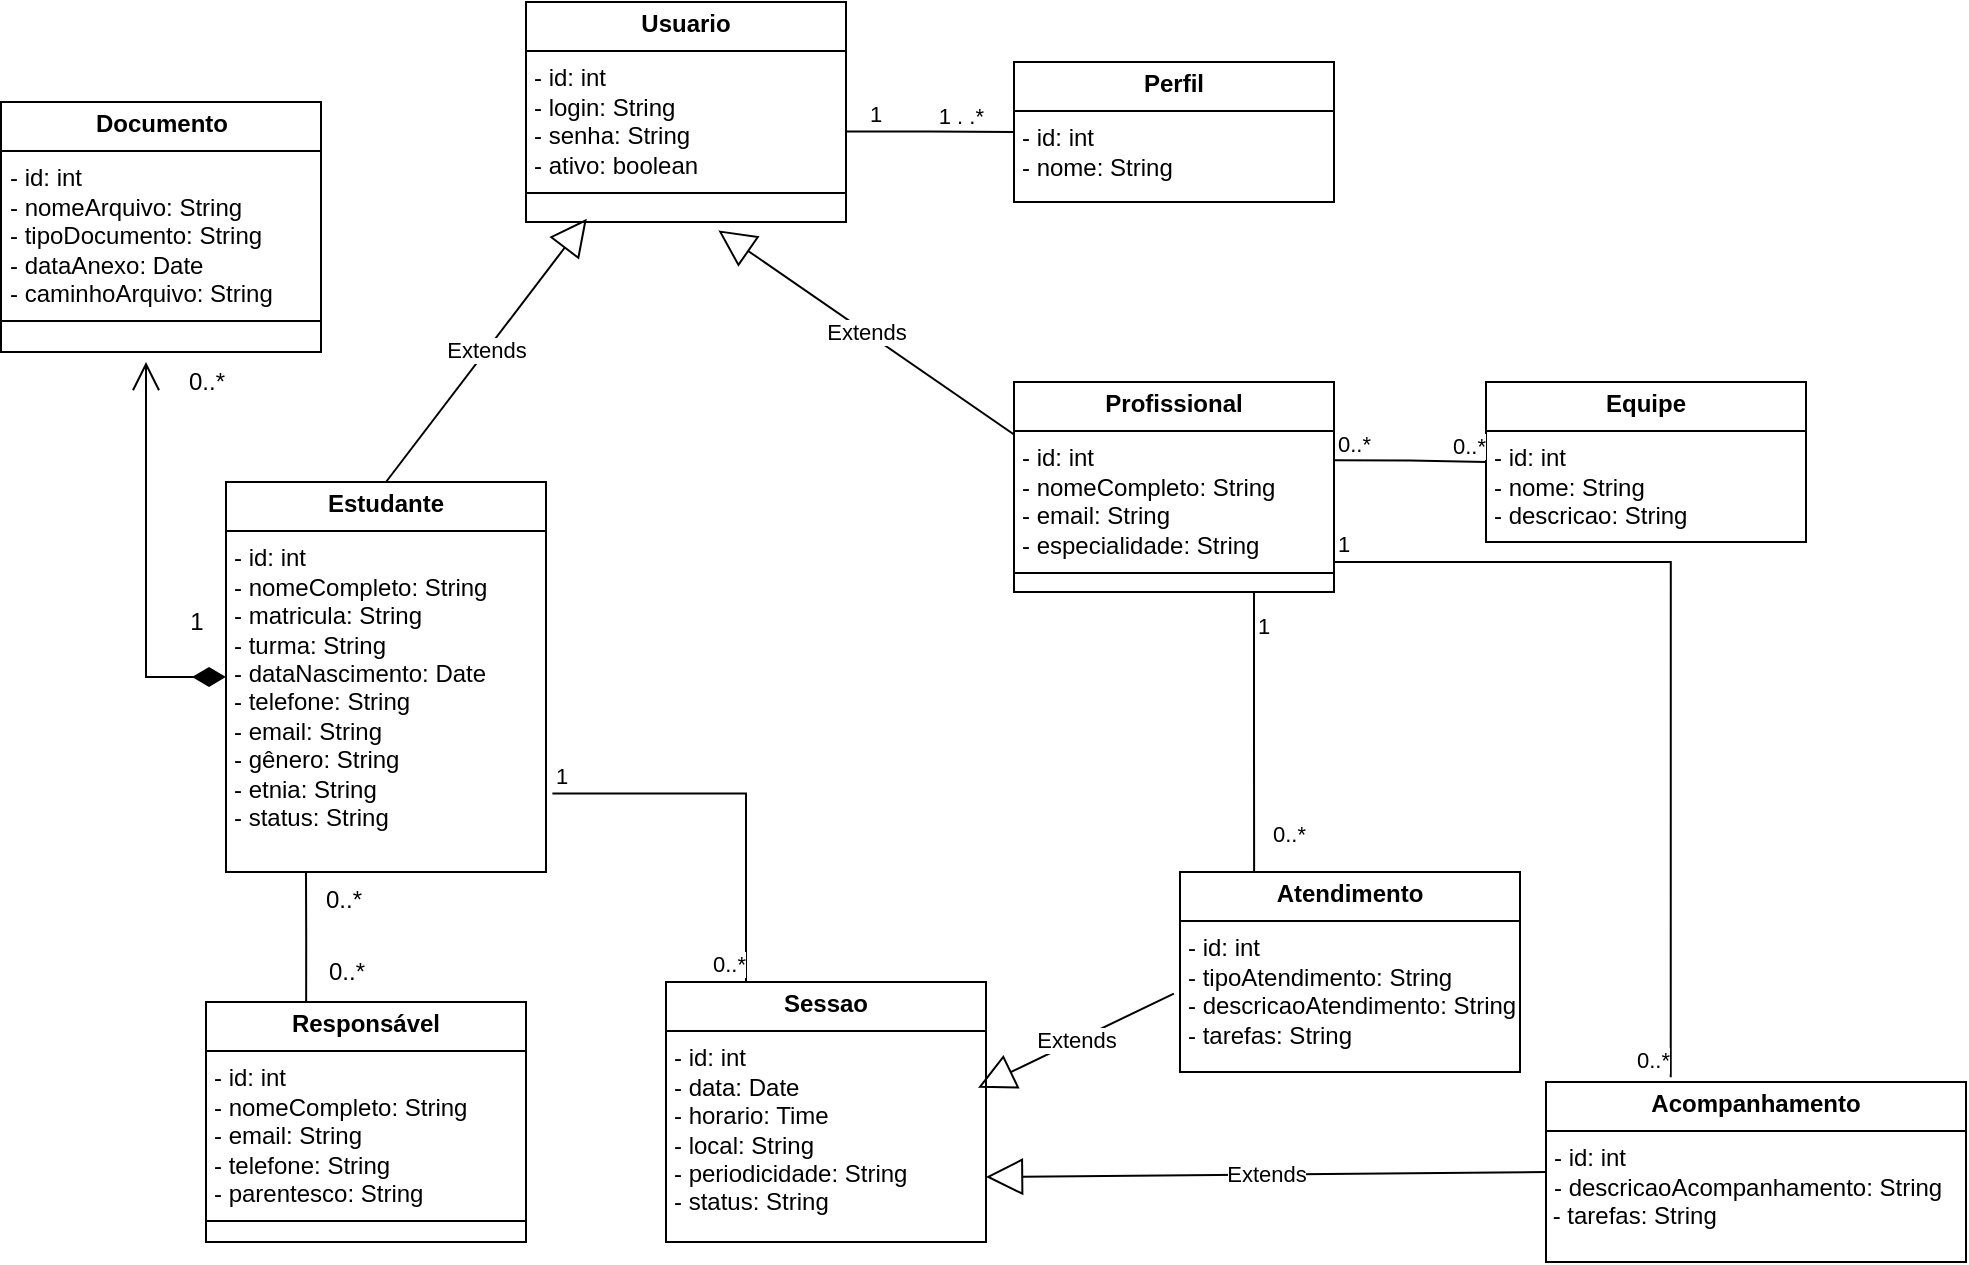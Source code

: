 <mxfile version="28.0.7">
  <diagram name="Página-1" id="UxsTa52StZPmtx9Fes40">
    <mxGraphModel grid="1" page="1" gridSize="10" guides="1" tooltips="1" connect="1" arrows="1" fold="1" pageScale="1" pageWidth="827" pageHeight="1169" math="0" shadow="0">
      <root>
        <mxCell id="0" />
        <mxCell id="1" parent="0" />
        <mxCell id="0QcYx8RlgRkkeTBYTdSs-1" value="&lt;p style=&quot;margin:0px;margin-top:4px;text-align:center;&quot;&gt;&lt;b&gt;Usuario&lt;/b&gt;&lt;/p&gt;&lt;hr size=&quot;1&quot; style=&quot;border-style:solid;&quot;&gt;&lt;p style=&quot;margin:0px;margin-left:4px;&quot;&gt;- id: int&lt;/p&gt;&lt;p style=&quot;margin:0px;margin-left:4px;&quot;&gt;- login: String&lt;/p&gt;&lt;p style=&quot;margin: 0px 0px 0px 4px;&quot;&gt;- senha: String&lt;/p&gt;&lt;p style=&quot;margin: 0px 0px 0px 4px;&quot;&gt;- ativo: boolean&lt;/p&gt;&lt;hr size=&quot;1&quot; style=&quot;border-style:solid;&quot;&gt;&lt;p style=&quot;margin:0px;margin-left:4px;&quot;&gt;&lt;br&gt;&lt;/p&gt;" style="verticalAlign=top;align=left;overflow=fill;html=1;whiteSpace=wrap;" vertex="1" parent="1">
          <mxGeometry x="330" y="160" width="160" height="110" as="geometry" />
        </mxCell>
        <mxCell id="0QcYx8RlgRkkeTBYTdSs-4" value="&lt;p style=&quot;margin:0px;margin-top:4px;text-align:center;&quot;&gt;&lt;b&gt;Perfil&lt;/b&gt;&lt;/p&gt;&lt;hr size=&quot;1&quot; style=&quot;border-style:solid;&quot;&gt;&lt;p style=&quot;margin:0px;margin-left:4px;&quot;&gt;- id: int&lt;/p&gt;&lt;p style=&quot;margin:0px;margin-left:4px;&quot;&gt;- nome&lt;span style=&quot;color: rgba(0, 0, 0, 0); font-family: monospace; font-size: 0px; text-wrap-mode: nowrap; background-color: transparent;&quot;&gt;%3CmxGraphModel%3E%3Croot%3E%3CmxCell%20id%3D%220%22%2F%3E%3CmxCell%20id%3D%221%22%20parent%3D%220%22%2F%3E%3CmxCell%20id%3D%222%22%20value%3D%22%26lt%3Bp%20style%3D%26quot%3Bmargin%3A0px%3Bmargin-top%3A4px%3Btext-align%3Acenter%3B%26quot%3B%26gt%3B%26lt%3Bb%26gt%3BUsuario%26lt%3B%2Fb%26gt%3B%26lt%3B%2Fp%26gt%3B%26lt%3Bhr%20size%3D%26quot%3B1%26quot%3B%20style%3D%26quot%3Bborder-style%3Asolid%3B%26quot%3B%26gt%3B%26lt%3Bp%20style%3D%26quot%3Bmargin%3A0px%3Bmargin-left%3A4px%3B%26quot%3B%26gt%3B-%20login%3A%20String%26lt%3B%2Fp%26gt%3B%26lt%3Bp%20style%3D%26quot%3Bmargin%3A%200px%200px%200px%204px%3B%26quot%3B%26gt%3B-%20senha%3A%20String%26lt%3B%2Fp%26gt%3B%26lt%3Bp%20style%3D%26quot%3Bmargin%3A%200px%200px%200px%204px%3B%26quot%3B%26gt%3B-%20ativo%3A%20boolean%26lt%3B%2Fp%26gt%3B%26lt%3Bhr%20size%3D%26quot%3B1%26quot%3B%20style%3D%26quot%3Bborder-style%3Asolid%3B%26quot%3B%26gt%3B%26lt%3Bp%20style%3D%26quot%3Bmargin%3A0px%3Bmargin-left%3A4px%3B%26quot%3B%26gt%3B%26lt%3Bbr%26gt%3B%26lt%3B%2Fp%26gt%3B%22%20style%3D%22verticalAlign%3Dtop%3Balign%3Dleft%3Boverflow%3Dfill%3Bhtml%3D1%3BwhiteSpace%3Dwrap%3B%22%20vertex%3D%221%22%20parent%3D%221%22%3E%3CmxGeometry%20x%3D%22130%22%20y%3D%2290%22%20width%3D%22160%22%20height%3D%2290%22%20as%3D%22geometry%22%2F%3E%3C%2FmxCell%3E%3C%2Froot%3E%3C%2FmxGraphModel%3E&lt;/span&gt;&lt;span style=&quot;background-color: transparent; color: light-dark(rgb(0, 0, 0), rgb(255, 255, 255));&quot;&gt;: String&lt;/span&gt;&lt;/p&gt;&lt;p style=&quot;margin: 0px 0px 0px 4px;&quot;&gt;&lt;br&gt;&lt;/p&gt;" style="verticalAlign=top;align=left;overflow=fill;html=1;whiteSpace=wrap;" vertex="1" parent="1">
          <mxGeometry x="574" y="190" width="160" height="70" as="geometry" />
        </mxCell>
        <mxCell id="0QcYx8RlgRkkeTBYTdSs-5" value="&lt;p style=&quot;margin:0px;margin-top:4px;text-align:center;&quot;&gt;&lt;b&gt;Profissional&lt;/b&gt;&lt;/p&gt;&lt;hr size=&quot;1&quot; style=&quot;border-style:solid;&quot;&gt;&lt;p style=&quot;margin:0px;margin-left:4px;&quot;&gt;- id: int&lt;/p&gt;&lt;p style=&quot;margin:0px;margin-left:4px;&quot;&gt;- nomeCompleto: String&lt;/p&gt;&lt;p style=&quot;margin: 0px 0px 0px 4px;&quot;&gt;- email: String&lt;/p&gt;&lt;p style=&quot;margin: 0px 0px 0px 4px;&quot;&gt;- especialidade: String&lt;/p&gt;&lt;hr size=&quot;1&quot; style=&quot;border-style:solid;&quot;&gt;&lt;p style=&quot;margin:0px;margin-left:4px;&quot;&gt;&lt;br&gt;&lt;/p&gt;" style="verticalAlign=top;align=left;overflow=fill;html=1;whiteSpace=wrap;" vertex="1" parent="1">
          <mxGeometry x="574" y="350" width="160" height="105" as="geometry" />
        </mxCell>
        <mxCell id="0QcYx8RlgRkkeTBYTdSs-6" value="&lt;p style=&quot;margin:0px;margin-top:4px;text-align:center;&quot;&gt;&lt;b&gt;Estudante&lt;/b&gt;&lt;/p&gt;&lt;hr size=&quot;1&quot; style=&quot;border-style:solid;&quot;&gt;&lt;p style=&quot;margin: 0px 0px 0px 4px;&quot;&gt;- id: int&lt;/p&gt;&lt;p style=&quot;margin: 0px 0px 0px 4px;&quot;&gt;- nomeCompleto: String&lt;/p&gt;&lt;p style=&quot;margin:0px;margin-left:4px;&quot;&gt;&lt;span style=&quot;background-color: transparent; color: light-dark(rgb(0, 0, 0), rgb(255, 255, 255));&quot;&gt;- matricula: String&lt;/span&gt;&lt;/p&gt;&lt;p style=&quot;margin: 0px 0px 0px 4px;&quot;&gt;&lt;span style=&quot;background-color: transparent; color: light-dark(rgb(0, 0, 0), rgb(255, 255, 255));&quot;&gt;- turma: String&lt;/span&gt;&lt;/p&gt;&lt;p style=&quot;margin: 0px 0px 0px 4px;&quot;&gt;- dataNascimento: Date&lt;/p&gt;&lt;p style=&quot;margin: 0px 0px 0px 4px;&quot;&gt;- telefone: String&lt;/p&gt;&lt;p style=&quot;margin: 0px 0px 0px 4px;&quot;&gt;- email: String&lt;/p&gt;&lt;p style=&quot;margin: 0px 0px 0px 4px;&quot;&gt;- gênero: String&lt;/p&gt;&lt;p style=&quot;margin: 0px 0px 0px 4px;&quot;&gt;- etnia: String&lt;/p&gt;&lt;p style=&quot;margin: 0px 0px 0px 4px;&quot;&gt;- status: String&lt;/p&gt;&lt;p style=&quot;margin: 0px 0px 0px 4px;&quot;&gt;&lt;br&gt;&lt;/p&gt;" style="verticalAlign=top;align=left;overflow=fill;html=1;whiteSpace=wrap;" vertex="1" parent="1">
          <mxGeometry x="180" y="400" width="160" height="195" as="geometry" />
        </mxCell>
        <mxCell id="0QcYx8RlgRkkeTBYTdSs-7" value="&lt;p style=&quot;margin:0px;margin-top:4px;text-align:center;&quot;&gt;&lt;b&gt;Documento&lt;/b&gt;&lt;/p&gt;&lt;hr size=&quot;1&quot; style=&quot;border-style:solid;&quot;&gt;&lt;p style=&quot;margin: 0px 0px 0px 4px;&quot;&gt;- id: int&lt;/p&gt;&lt;p style=&quot;margin: 0px 0px 0px 4px;&quot;&gt;- nomeArquivo: String&lt;/p&gt;&lt;p style=&quot;margin:0px;margin-left:4px;&quot;&gt;&lt;span style=&quot;background-color: transparent; color: light-dark(rgb(0, 0, 0), rgb(255, 255, 255));&quot;&gt;- tipoDocumento: String&lt;/span&gt;&lt;/p&gt;&lt;p style=&quot;margin: 0px 0px 0px 4px;&quot;&gt;&lt;span style=&quot;background-color: transparent; color: light-dark(rgb(0, 0, 0), rgb(255, 255, 255));&quot;&gt;- dataAnexo: Date&lt;/span&gt;&lt;/p&gt;&lt;p style=&quot;margin: 0px 0px 0px 4px;&quot;&gt;- caminhoArquivo: String&lt;/p&gt;&lt;hr size=&quot;1&quot; style=&quot;border-style:solid;&quot;&gt;&lt;p style=&quot;margin:0px;margin-left:4px;&quot;&gt;&lt;br&gt;&lt;/p&gt;" style="verticalAlign=top;align=left;overflow=fill;html=1;whiteSpace=wrap;" vertex="1" parent="1">
          <mxGeometry x="67.5" y="210" width="160" height="125" as="geometry" />
        </mxCell>
        <mxCell id="0QcYx8RlgRkkeTBYTdSs-8" value="Extends" style="endArrow=block;endSize=16;endFill=0;html=1;rounded=0;exitX=0;exitY=0.25;exitDx=0;exitDy=0;entryX=0.601;entryY=1.038;entryDx=0;entryDy=0;entryPerimeter=0;" edge="1" parent="1" source="0QcYx8RlgRkkeTBYTdSs-5" target="0QcYx8RlgRkkeTBYTdSs-1">
          <mxGeometry width="160" relative="1" as="geometry">
            <mxPoint x="450" y="342" as="sourcePoint" />
            <mxPoint x="495.478" y="240" as="targetPoint" />
          </mxGeometry>
        </mxCell>
        <mxCell id="0QcYx8RlgRkkeTBYTdSs-9" value="Extends" style="endArrow=block;endSize=16;endFill=0;html=1;rounded=0;exitX=0.5;exitY=0;exitDx=0;exitDy=0;entryX=0.19;entryY=0.985;entryDx=0;entryDy=0;entryPerimeter=0;" edge="1" parent="1" source="0QcYx8RlgRkkeTBYTdSs-6" target="0QcYx8RlgRkkeTBYTdSs-1">
          <mxGeometry width="160" relative="1" as="geometry">
            <mxPoint x="420" y="295" as="sourcePoint" />
            <mxPoint x="300" y="280" as="targetPoint" />
          </mxGeometry>
        </mxCell>
        <mxCell id="0QcYx8RlgRkkeTBYTdSs-13" value="" style="endArrow=none;html=1;edgeStyle=orthogonalEdgeStyle;rounded=0;exitX=1.003;exitY=0.589;exitDx=0;exitDy=0;exitPerimeter=0;entryX=0;entryY=0.5;entryDx=0;entryDy=0;" edge="1" parent="1" source="0QcYx8RlgRkkeTBYTdSs-1" target="0QcYx8RlgRkkeTBYTdSs-4">
          <mxGeometry relative="1" as="geometry">
            <mxPoint x="460" y="180" as="sourcePoint" />
            <mxPoint x="620" y="180" as="targetPoint" />
          </mxGeometry>
        </mxCell>
        <mxCell id="0QcYx8RlgRkkeTBYTdSs-14" value="1" style="edgeLabel;resizable=0;html=1;align=left;verticalAlign=bottom;" connectable="0" vertex="1" parent="0QcYx8RlgRkkeTBYTdSs-13">
          <mxGeometry x="-1" relative="1" as="geometry">
            <mxPoint x="10" as="offset" />
          </mxGeometry>
        </mxCell>
        <mxCell id="0QcYx8RlgRkkeTBYTdSs-15" value="1 . .*" style="edgeLabel;resizable=0;html=1;align=right;verticalAlign=bottom;" connectable="0" vertex="1" parent="0QcYx8RlgRkkeTBYTdSs-13">
          <mxGeometry x="1" relative="1" as="geometry">
            <mxPoint x="-14" as="offset" />
          </mxGeometry>
        </mxCell>
        <mxCell id="0QcYx8RlgRkkeTBYTdSs-16" value="" style="endArrow=open;html=1;endSize=12;startArrow=diamondThin;startSize=14;startFill=1;edgeStyle=orthogonalEdgeStyle;align=left;verticalAlign=bottom;rounded=0;exitX=0;exitY=0.5;exitDx=0;exitDy=0;" edge="1" parent="1" source="0QcYx8RlgRkkeTBYTdSs-6">
          <mxGeometry x="-1" relative="1" as="geometry">
            <mxPoint x="140" y="540" as="sourcePoint" />
            <mxPoint x="140" y="340" as="targetPoint" />
            <Array as="points">
              <mxPoint x="140" y="498" />
            </Array>
            <mxPoint as="offset" />
          </mxGeometry>
        </mxCell>
        <mxCell id="0QcYx8RlgRkkeTBYTdSs-17" value="0..*" style="text;html=1;align=center;verticalAlign=middle;resizable=0;points=[];autosize=1;strokeColor=none;fillColor=none;" vertex="1" parent="1">
          <mxGeometry x="150" y="335" width="40" height="30" as="geometry" />
        </mxCell>
        <mxCell id="tGX3YKtnLQfx_rJja4GL-3" value="&lt;p style=&quot;margin:0px;margin-top:4px;text-align:center;&quot;&gt;&lt;b&gt;Responsável&lt;/b&gt;&lt;/p&gt;&lt;hr size=&quot;1&quot; style=&quot;border-style:solid;&quot;&gt;&lt;p style=&quot;margin: 0px 0px 0px 4px;&quot;&gt;- id: int&lt;/p&gt;&lt;p style=&quot;margin: 0px 0px 0px 4px;&quot;&gt;- nomeCompleto: String&lt;/p&gt;&lt;p style=&quot;margin: 0px 0px 0px 4px;&quot;&gt;&lt;span style=&quot;background-color: transparent; color: light-dark(rgb(0, 0, 0), rgb(255, 255, 255));&quot;&gt;- email: String&lt;/span&gt;&lt;/p&gt;&lt;p style=&quot;margin: 0px 0px 0px 4px;&quot;&gt;- telefone:&amp;nbsp;&lt;span style=&quot;background-color: transparent; color: light-dark(rgb(0, 0, 0), rgb(255, 255, 255));&quot;&gt;String&lt;/span&gt;&lt;/p&gt;&lt;p style=&quot;margin: 0px 0px 0px 4px;&quot;&gt;&lt;span style=&quot;background-color: transparent; color: light-dark(rgb(0, 0, 0), rgb(255, 255, 255));&quot;&gt;- parentesco: String&lt;/span&gt;&lt;/p&gt;&lt;hr size=&quot;1&quot; style=&quot;border-style:solid;&quot;&gt;&lt;p style=&quot;margin:0px;margin-left:4px;&quot;&gt;&lt;br&gt;&lt;/p&gt;" style="verticalAlign=top;align=left;overflow=fill;html=1;whiteSpace=wrap;" vertex="1" parent="1">
          <mxGeometry x="170" y="660" width="160" height="120" as="geometry" />
        </mxCell>
        <mxCell id="tGX3YKtnLQfx_rJja4GL-5" value="0..*" style="text;html=1;align=center;verticalAlign=middle;resizable=0;points=[];autosize=1;strokeColor=none;fillColor=none;" vertex="1" parent="1">
          <mxGeometry x="220" y="630" width="40" height="30" as="geometry" />
        </mxCell>
        <mxCell id="tGX3YKtnLQfx_rJja4GL-6" value="0..*" style="text;whiteSpace=wrap;html=1;" vertex="1" parent="1">
          <mxGeometry x="227.5" y="595" width="45" height="40" as="geometry" />
        </mxCell>
        <mxCell id="NIBsyPQYt9mRLEH044TQ-14" value="" style="endArrow=none;html=1;edgeStyle=orthogonalEdgeStyle;rounded=0;exitX=0.313;exitY=0;exitDx=0;exitDy=0;exitPerimeter=0;entryX=0.25;entryY=1;entryDx=0;entryDy=0;" edge="1" parent="1" source="tGX3YKtnLQfx_rJja4GL-3" target="0QcYx8RlgRkkeTBYTdSs-6">
          <mxGeometry relative="1" as="geometry">
            <mxPoint x="510" y="605" as="sourcePoint" />
            <mxPoint x="670" y="605" as="targetPoint" />
          </mxGeometry>
        </mxCell>
        <mxCell id="NIBsyPQYt9mRLEH044TQ-17" value="&lt;p style=&quot;margin:0px;margin-top:4px;text-align:center;&quot;&gt;&lt;b&gt;Equipe&lt;/b&gt;&lt;/p&gt;&lt;hr size=&quot;1&quot; style=&quot;border-style:solid;&quot;&gt;&lt;p style=&quot;margin:0px;margin-left:4px;&quot;&gt;- id: int&lt;/p&gt;&lt;p style=&quot;margin:0px;margin-left:4px;&quot;&gt;- nome&lt;span style=&quot;color: rgba(0, 0, 0, 0); font-family: monospace; font-size: 0px; text-wrap-mode: nowrap; background-color: transparent;&quot;&gt;%3CmxGraphModel%3E%3Croot%3E%3CmxCell%20id%3D%220%22%2F%3E%3CmxCell%20id%3D%221%22%20parent%3D%220%22%2F%3E%3CmxCell%20id%3D%222%22%20value%3D%22%26lt%3Bp%20style%3D%26quot%3Bmargin%3A0px%3Bmargin-top%3A4px%3Btext-align%3Acenter%3B%26quot%3B%26gt%3B%26lt%3Bb%26gt%3BUsuario%26lt%3B%2Fb%26gt%3B%26lt%3B%2Fp%26gt%3B%26lt%3Bhr%20size%3D%26quot%3B1%26quot%3B%20style%3D%26quot%3Bborder-style%3Asolid%3B%26quot%3B%26gt%3B%26lt%3Bp%20style%3D%26quot%3Bmargin%3A0px%3Bmargin-left%3A4px%3B%26quot%3B%26gt%3B-%20login%3A%20String%26lt%3B%2Fp%26gt%3B%26lt%3Bp%20style%3D%26quot%3Bmargin%3A%200px%200px%200px%204px%3B%26quot%3B%26gt%3B-%20senha%3A%20String%26lt%3B%2Fp%26gt%3B%26lt%3Bp%20style%3D%26quot%3Bmargin%3A%200px%200px%200px%204px%3B%26quot%3B%26gt%3B-%20ativo%3A%20boolean%26lt%3B%2Fp%26gt%3B%26lt%3Bhr%20size%3D%26quot%3B1%26quot%3B%20style%3D%26quot%3Bborder-style%3Asolid%3B%26quot%3B%26gt%3B%26lt%3Bp%20style%3D%26quot%3Bmargin%3A0px%3Bmargin-left%3A4px%3B%26quot%3B%26gt%3B%26lt%3Bbr%26gt%3B%26lt%3B%2Fp%26gt%3B%22%20style%3D%22verticalAlign%3Dtop%3Balign%3Dleft%3Boverflow%3Dfill%3Bhtml%3D1%3BwhiteSpace%3Dwrap%3B%22%20vertex%3D%221%22%20parent%3D%221%22%3E%3CmxGeometry%20x%3D%22130%22%20y%3D%2290%22%20width%3D%22160%22%20height%3D%2290%22%20as%3D%22geometry%22%2F%3E%3C%2FmxCell%3E%3C%2Froot%3E%3C%2FmxGraphModel%3E&lt;/span&gt;&lt;span style=&quot;background-color: transparent; color: light-dark(rgb(0, 0, 0), rgb(255, 255, 255));&quot;&gt;: String&lt;/span&gt;&lt;/p&gt;&lt;p style=&quot;margin:0px;margin-left:4px;&quot;&gt;- descricao&lt;span style=&quot;color: rgba(0, 0, 0, 0); font-family: monospace; font-size: 0px; text-wrap-mode: nowrap; background-color: transparent;&quot;&gt;%3CmxGraphModel%3E%3Croot%3E%3CmxCell%20id%3D%220%22%2F%3E%3CmxCell%20id%3D%221%22%20parent%3D%220%22%2F%3E%3CmxCell%20id%3D%222%22%20value%3D%22%26lt%3Bp%20style%3D%26quot%3Bmargin%3A0px%3Bmargin-top%3A4px%3Btext-align%3Acenter%3B%26quot%3B%26gt%3B%26lt%3Bb%26gt%3BUsuario%26lt%3B%2Fb%26gt%3B%26lt%3B%2Fp%26gt%3B%26lt%3Bhr%20size%3D%26quot%3B1%26quot%3B%20style%3D%26quot%3Bborder-style%3Asolid%3B%26quot%3B%26gt%3B%26lt%3Bp%20style%3D%26quot%3Bmargin%3A0px%3Bmargin-left%3A4px%3B%26quot%3B%26gt%3B-%20login%3A%20String%26lt%3B%2Fp%26gt%3B%26lt%3Bp%20style%3D%26quot%3Bmargin%3A%200px%200px%200px%204px%3B%26quot%3B%26gt%3B-%20senha%3A%20String%26lt%3B%2Fp%26gt%3B%26lt%3Bp%20style%3D%26quot%3Bmargin%3A%200px%200px%200px%204px%3B%26quot%3B%26gt%3B-%20ativo%3A%20boolean%26lt%3B%2Fp%26gt%3B%26lt%3Bhr%20size%3D%26quot%3B1%26quot%3B%20style%3D%26quot%3Bborder-style%3Asolid%3B%26quot%3B%26gt%3B%26lt%3Bp%20style%3D%26quot%3Bmargin%3A0px%3Bmargin-left%3A4px%3B%26quot%3B%26gt%3B%26lt%3Bbr%26gt%3B%26lt%3B%2Fp%26gt%3B%22%20style%3D%22verticalAlign%3Dtop%3Balign%3Dleft%3Boverflow%3Dfill%3Bhtml%3D1%3BwhiteSpace%3Dwrap%3B%22%20vertex%3D%221%22%20parent%3D%221%22%3E%3CmxGeometry%20x%3D%22130%22%20y%3D%2290%22%20width%3D%22160%22%20height%3D%2290%22%20as%3D%22geometry%22%2F%3E%3C%2FmxCell%3E%3C%2Froot%3E%3C%2FmxGr&lt;/span&gt;&lt;span style=&quot;background-color: transparent; color: light-dark(rgb(0, 0, 0), rgb(255, 255, 255));&quot;&gt;: String&lt;/span&gt;&lt;/p&gt;&lt;p style=&quot;margin:0px;margin-left:4px;&quot;&gt;&lt;br&gt;&lt;/p&gt;&lt;p style=&quot;margin: 0px 0px 0px 4px;&quot;&gt;&lt;br&gt;&lt;/p&gt;" style="verticalAlign=top;align=left;overflow=fill;html=1;whiteSpace=wrap;" vertex="1" parent="1">
          <mxGeometry x="810" y="350" width="160" height="80" as="geometry" />
        </mxCell>
        <mxCell id="NIBsyPQYt9mRLEH044TQ-18" value="" style="endArrow=none;html=1;edgeStyle=orthogonalEdgeStyle;rounded=0;entryX=0;entryY=0.5;entryDx=0;entryDy=0;exitX=0.997;exitY=0.373;exitDx=0;exitDy=0;exitPerimeter=0;" edge="1" parent="1" source="0QcYx8RlgRkkeTBYTdSs-5" target="NIBsyPQYt9mRLEH044TQ-17">
          <mxGeometry relative="1" as="geometry">
            <mxPoint x="500" y="370" as="sourcePoint" />
            <mxPoint x="660" y="370" as="targetPoint" />
          </mxGeometry>
        </mxCell>
        <mxCell id="NIBsyPQYt9mRLEH044TQ-19" value="0..*" style="edgeLabel;resizable=0;html=1;align=left;verticalAlign=bottom;" connectable="0" vertex="1" parent="NIBsyPQYt9mRLEH044TQ-18">
          <mxGeometry x="-1" relative="1" as="geometry" />
        </mxCell>
        <mxCell id="NIBsyPQYt9mRLEH044TQ-20" value="0..*" style="edgeLabel;resizable=0;html=1;align=right;verticalAlign=bottom;" connectable="0" vertex="1" parent="NIBsyPQYt9mRLEH044TQ-18">
          <mxGeometry x="1" relative="1" as="geometry" />
        </mxCell>
        <mxCell id="t-sEXtgvReFhrcUs_cYC-2" value="&lt;p style=&quot;margin:0px;margin-top:4px;text-align:center;&quot;&gt;&lt;b&gt;Sessao&lt;/b&gt;&lt;/p&gt;&lt;hr size=&quot;1&quot; style=&quot;border-style:solid;&quot;&gt;&lt;p style=&quot;margin:0px;margin-left:4px;&quot;&gt;- id: int&lt;/p&gt;&lt;p style=&quot;margin:0px;margin-left:4px;&quot;&gt;- data: Date&lt;/p&gt;&lt;p style=&quot;margin: 0px 0px 0px 4px;&quot;&gt;- horario: Time&lt;/p&gt;&lt;p style=&quot;margin: 0px 0px 0px 4px;&quot;&gt;- local: String&lt;/p&gt;&lt;p style=&quot;margin: 0px 0px 0px 4px;&quot;&gt;- periodicidade: String&lt;/p&gt;&lt;p style=&quot;margin:0px;margin-left:4px;&quot;&gt;- status: String&lt;/p&gt;" style="verticalAlign=top;align=left;overflow=fill;html=1;whiteSpace=wrap;" vertex="1" parent="1">
          <mxGeometry x="400" y="650" width="160" height="130" as="geometry" />
        </mxCell>
        <mxCell id="t-sEXtgvReFhrcUs_cYC-4" value="&lt;p style=&quot;margin:0px;margin-top:4px;text-align:center;&quot;&gt;&lt;b&gt;Atendimento&lt;/b&gt;&lt;/p&gt;&lt;hr size=&quot;1&quot; style=&quot;border-style:solid;&quot;&gt;&lt;p style=&quot;margin: 0px 0px 0px 4px;&quot;&gt;- id: int&lt;/p&gt;&lt;p style=&quot;margin:0px;margin-left:4px;&quot;&gt;&lt;span style=&quot;background-color: transparent; color: light-dark(rgb(0, 0, 0), rgb(255, 255, 255));&quot;&gt;- tipoAtendimento: String&lt;/span&gt;&lt;/p&gt;&lt;p style=&quot;margin:0px;margin-left:4px;&quot;&gt;&lt;span style=&quot;background-color: transparent; color: light-dark(rgb(0, 0, 0), rgb(255, 255, 255));&quot;&gt;- descricaoAtendimento: String&lt;/span&gt;&lt;/p&gt;&lt;p style=&quot;margin:0px;margin-left:4px;&quot;&gt;&lt;span style=&quot;background-color: transparent; color: light-dark(rgb(0, 0, 0), rgb(255, 255, 255));&quot;&gt;- tarefas: String&amp;nbsp;&lt;/span&gt;&lt;/p&gt;" style="verticalAlign=top;align=left;overflow=fill;html=1;whiteSpace=wrap;" vertex="1" parent="1">
          <mxGeometry x="657" y="595" width="170" height="100" as="geometry" />
        </mxCell>
        <mxCell id="t-sEXtgvReFhrcUs_cYC-5" value="&lt;p style=&quot;margin:0px;margin-top:4px;text-align:center;&quot;&gt;&lt;b&gt;Acompanhamento&lt;/b&gt;&lt;/p&gt;&lt;hr size=&quot;1&quot; style=&quot;border-style:solid;&quot;&gt;&lt;p style=&quot;margin:0px;margin-left:4px;&quot;&gt;- id: int&lt;/p&gt;&lt;p style=&quot;margin: 0px 0px 0px 4px;&quot;&gt;&lt;span style=&quot;background-color: transparent; color: light-dark(rgb(0, 0, 0), rgb(255, 255, 255));&quot;&gt;- descricaoAcompanhamento: String&lt;/span&gt;&lt;/p&gt;&lt;div&gt;&amp;nbsp;- tarefas: String&amp;nbsp;&lt;span style=&quot;background-color: transparent; color: light-dark(rgb(0, 0, 0), rgb(255, 255, 255));&quot;&gt;&lt;/span&gt;&lt;/div&gt;" style="verticalAlign=top;align=left;overflow=fill;html=1;whiteSpace=wrap;" vertex="1" parent="1">
          <mxGeometry x="840" y="700" width="210" height="90" as="geometry" />
        </mxCell>
        <mxCell id="t-sEXtgvReFhrcUs_cYC-7" value="Extends" style="endArrow=block;endSize=16;endFill=0;html=1;rounded=0;exitX=-0.018;exitY=0.608;exitDx=0;exitDy=0;entryX=0.975;entryY=0.407;entryDx=0;entryDy=0;entryPerimeter=0;exitPerimeter=0;" edge="1" parent="1" source="t-sEXtgvReFhrcUs_cYC-4" target="t-sEXtgvReFhrcUs_cYC-2">
          <mxGeometry width="160" relative="1" as="geometry">
            <mxPoint x="370" y="810" as="sourcePoint" />
            <mxPoint x="530" y="810" as="targetPoint" />
          </mxGeometry>
        </mxCell>
        <mxCell id="t-sEXtgvReFhrcUs_cYC-8" value="Extends" style="endArrow=block;endSize=16;endFill=0;html=1;rounded=0;exitX=0;exitY=0.5;exitDx=0;exitDy=0;entryX=1;entryY=0.75;entryDx=0;entryDy=0;" edge="1" parent="1" source="t-sEXtgvReFhrcUs_cYC-5" target="t-sEXtgvReFhrcUs_cYC-2">
          <mxGeometry width="160" relative="1" as="geometry">
            <mxPoint x="400" y="935" as="sourcePoint" />
            <mxPoint x="506" y="815" as="targetPoint" />
          </mxGeometry>
        </mxCell>
        <mxCell id="t-sEXtgvReFhrcUs_cYC-9" value="" style="endArrow=none;html=1;edgeStyle=orthogonalEdgeStyle;rounded=0;exitX=1.02;exitY=0.799;exitDx=0;exitDy=0;exitPerimeter=0;entryX=0.25;entryY=0;entryDx=0;entryDy=0;" edge="1" parent="1" source="0QcYx8RlgRkkeTBYTdSs-6" target="t-sEXtgvReFhrcUs_cYC-2">
          <mxGeometry relative="1" as="geometry">
            <mxPoint x="340" y="620" as="sourcePoint" />
            <mxPoint x="500" y="620" as="targetPoint" />
          </mxGeometry>
        </mxCell>
        <mxCell id="t-sEXtgvReFhrcUs_cYC-10" value="1" style="edgeLabel;resizable=0;html=1;align=left;verticalAlign=bottom;" connectable="0" vertex="1" parent="t-sEXtgvReFhrcUs_cYC-9">
          <mxGeometry x="-1" relative="1" as="geometry" />
        </mxCell>
        <mxCell id="t-sEXtgvReFhrcUs_cYC-11" value="0..*" style="edgeLabel;resizable=0;html=1;align=right;verticalAlign=bottom;" connectable="0" vertex="1" parent="t-sEXtgvReFhrcUs_cYC-9">
          <mxGeometry x="1" relative="1" as="geometry" />
        </mxCell>
        <mxCell id="t-sEXtgvReFhrcUs_cYC-12" value="" style="endArrow=none;html=1;edgeStyle=orthogonalEdgeStyle;rounded=0;exitX=0.75;exitY=1;exitDx=0;exitDy=0;entryX=0.218;entryY=0;entryDx=0;entryDy=0;entryPerimeter=0;" edge="1" parent="1" source="0QcYx8RlgRkkeTBYTdSs-5" target="t-sEXtgvReFhrcUs_cYC-4">
          <mxGeometry relative="1" as="geometry">
            <mxPoint x="470" y="620" as="sourcePoint" />
            <mxPoint x="780" y="640" as="targetPoint" />
          </mxGeometry>
        </mxCell>
        <mxCell id="t-sEXtgvReFhrcUs_cYC-13" value="1" style="edgeLabel;resizable=0;html=1;align=left;verticalAlign=bottom;" connectable="0" vertex="1" parent="t-sEXtgvReFhrcUs_cYC-12">
          <mxGeometry x="-1" relative="1" as="geometry">
            <mxPoint y="25" as="offset" />
          </mxGeometry>
        </mxCell>
        <mxCell id="t-sEXtgvReFhrcUs_cYC-14" value="0..*" style="edgeLabel;resizable=0;html=1;align=right;verticalAlign=bottom;" connectable="0" vertex="1" parent="t-sEXtgvReFhrcUs_cYC-12">
          <mxGeometry x="1" relative="1" as="geometry">
            <mxPoint x="26" y="-10" as="offset" />
          </mxGeometry>
        </mxCell>
        <mxCell id="t-sEXtgvReFhrcUs_cYC-15" value="" style="endArrow=none;html=1;edgeStyle=orthogonalEdgeStyle;rounded=0;exitX=1;exitY=0.857;exitDx=0;exitDy=0;entryX=0.297;entryY=-0.027;entryDx=0;entryDy=0;entryPerimeter=0;exitPerimeter=0;" edge="1" parent="1" source="0QcYx8RlgRkkeTBYTdSs-5" target="t-sEXtgvReFhrcUs_cYC-5">
          <mxGeometry relative="1" as="geometry">
            <mxPoint x="640" y="620" as="sourcePoint" />
            <mxPoint x="800" y="620" as="targetPoint" />
          </mxGeometry>
        </mxCell>
        <mxCell id="t-sEXtgvReFhrcUs_cYC-16" value="1" style="edgeLabel;resizable=0;html=1;align=left;verticalAlign=bottom;" connectable="0" vertex="1" parent="t-sEXtgvReFhrcUs_cYC-15">
          <mxGeometry x="-1" relative="1" as="geometry" />
        </mxCell>
        <mxCell id="t-sEXtgvReFhrcUs_cYC-17" value="0..*" style="edgeLabel;resizable=0;html=1;align=right;verticalAlign=bottom;" connectable="0" vertex="1" parent="t-sEXtgvReFhrcUs_cYC-15">
          <mxGeometry x="1" relative="1" as="geometry" />
        </mxCell>
        <mxCell id="5nn6IPPOLhow260RUQDk-2" value="&lt;div&gt;1&lt;/div&gt;" style="text;html=1;align=center;verticalAlign=middle;resizable=0;points=[];autosize=1;strokeColor=none;fillColor=none;" vertex="1" parent="1">
          <mxGeometry x="150" y="455" width="30" height="30" as="geometry" />
        </mxCell>
      </root>
    </mxGraphModel>
  </diagram>
</mxfile>
